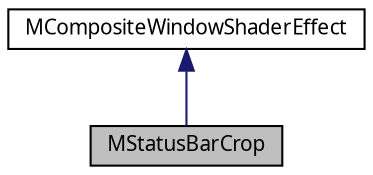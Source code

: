 digraph G
{
  edge [fontname="FreeSans.ttf",fontsize="10",labelfontname="FreeSans.ttf",labelfontsize="10"];
  node [fontname="FreeSans.ttf",fontsize="10",shape=record];
  Node1 [label="MStatusBarCrop",height=0.2,width=0.4,color="black", fillcolor="grey75", style="filled" fontcolor="black"];
  Node2 -> Node1 [dir=back,color="midnightblue",fontsize="10",style="solid",fontname="FreeSans.ttf"];
  Node2 [label="MCompositeWindowShaderEffect",height=0.2,width=0.4,color="black", fillcolor="white", style="filled",URL="$class_m_composite_window_shader_effect.html",tooltip="MCompositeWindowShaderEffect is the base class for shader effects on windows."];
}
